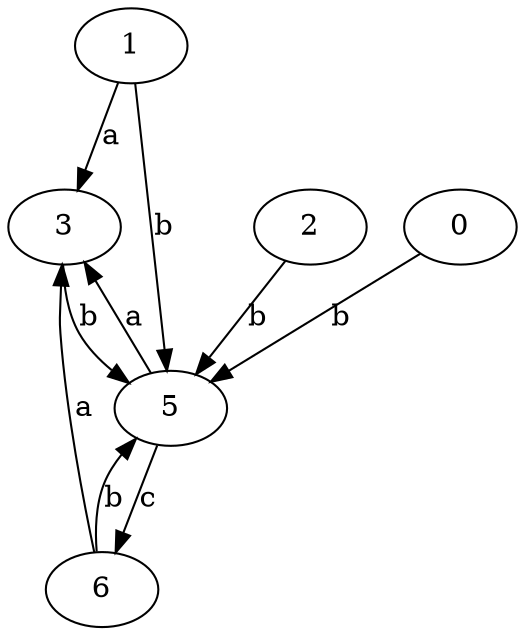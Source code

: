 strict digraph  {
1;
2;
3;
5;
0;
6;
1 -> 3  [label=a];
1 -> 5  [label=b];
2 -> 5  [label=b];
3 -> 5  [label=b];
5 -> 3  [label=a];
5 -> 6  [label=c];
0 -> 5  [label=b];
6 -> 3  [label=a];
6 -> 5  [label=b];
}
